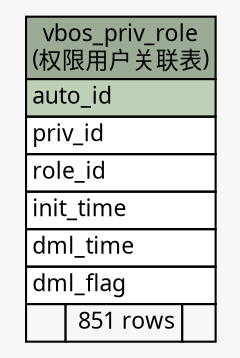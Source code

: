 // dot 2.26.0 on Linux 2.6.32-504.3.3.el6.x86_64
// SchemaSpy rev Unknown
digraph "vbos_priv_role" {
  graph [
    rankdir="RL"
    bgcolor="#f7f7f7"
    nodesep="0.18"
    ranksep="0.46"
    fontname="Microsoft YaHei"
    fontsize="11"
  ];
  node [
    fontname="Microsoft YaHei"
    fontsize="11"
    shape="plaintext"
  ];
  edge [
    arrowsize="0.8"
  ];
  "vbos_priv_role" [
    label=<
    <TABLE BORDER="0" CELLBORDER="1" CELLSPACING="0" BGCOLOR="#ffffff">
      <TR><TD COLSPAN="3" BGCOLOR="#9bab96" ALIGN="CENTER">vbos_priv_role<br/>(权限用户关联表)</TD></TR>
      <TR><TD PORT="auto_id" COLSPAN="3" BGCOLOR="#bed1b8" ALIGN="LEFT">auto_id</TD></TR>
      <TR><TD PORT="priv_id" COLSPAN="3" ALIGN="LEFT">priv_id</TD></TR>
      <TR><TD PORT="role_id" COLSPAN="3" ALIGN="LEFT">role_id</TD></TR>
      <TR><TD PORT="init_time" COLSPAN="3" ALIGN="LEFT">init_time</TD></TR>
      <TR><TD PORT="dml_time" COLSPAN="3" ALIGN="LEFT">dml_time</TD></TR>
      <TR><TD PORT="dml_flag" COLSPAN="3" ALIGN="LEFT">dml_flag</TD></TR>
      <TR><TD ALIGN="LEFT" BGCOLOR="#f7f7f7">  </TD><TD ALIGN="RIGHT" BGCOLOR="#f7f7f7">851 rows</TD><TD ALIGN="RIGHT" BGCOLOR="#f7f7f7">  </TD></TR>
    </TABLE>>
    URL="tables/vbos_priv_role.html"
    tooltip="vbos_priv_role"
  ];
}
